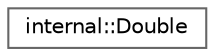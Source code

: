 digraph "Graphical Class Hierarchy"
{
 // LATEX_PDF_SIZE
  bgcolor="transparent";
  edge [fontname=Helvetica,fontsize=10,labelfontname=Helvetica,labelfontsize=10];
  node [fontname=Helvetica,fontsize=10,shape=box,height=0.2,width=0.4];
  rankdir="LR";
  Node0 [id="Node000000",label="internal::Double",height=0.2,width=0.4,color="grey40", fillcolor="white", style="filled",URL="$classinternal_1_1_double.html",tooltip=" "];
}

